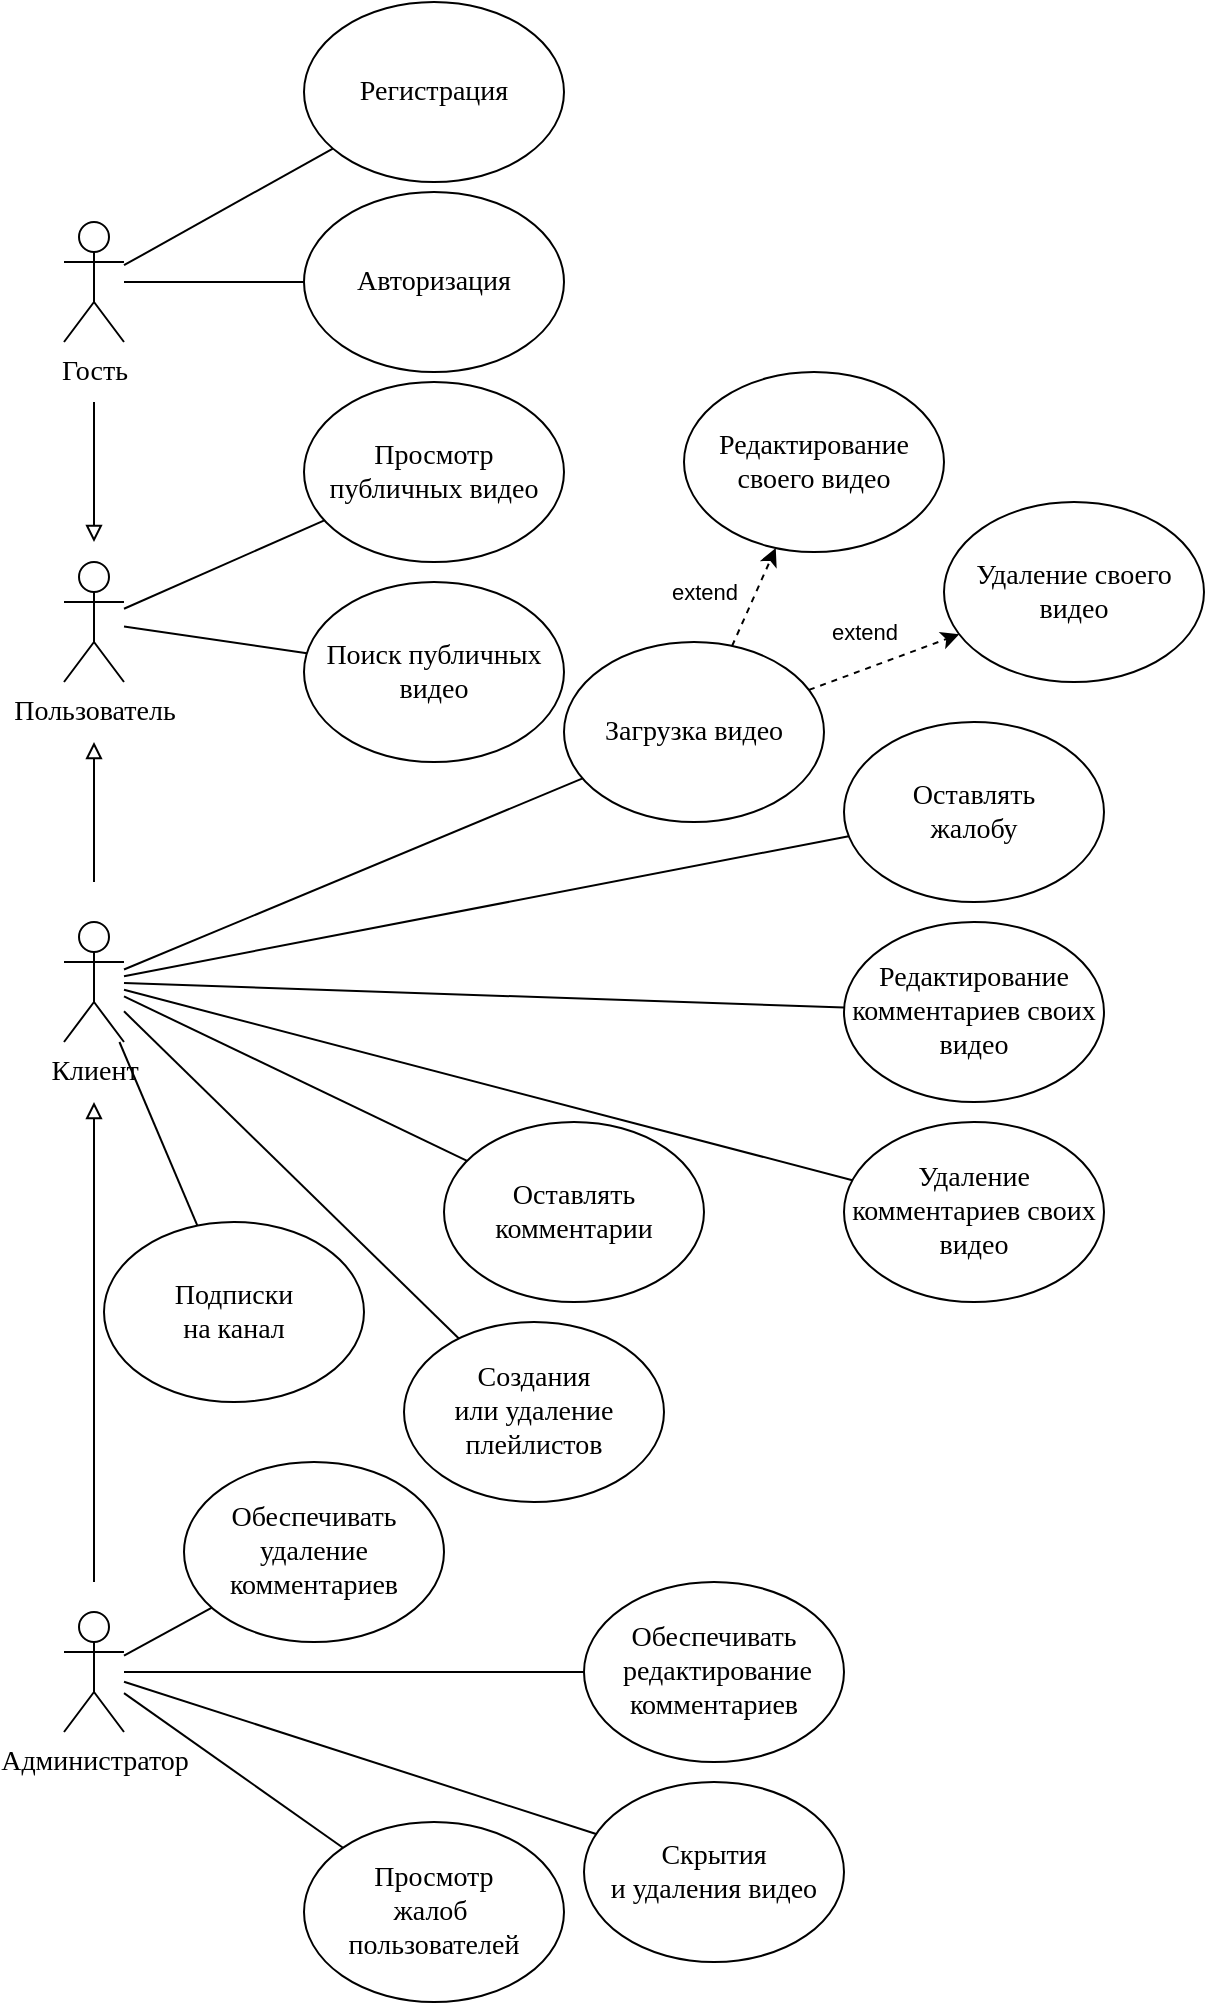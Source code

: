 <mxfile version="24.7.8">
  <diagram name="Страница — 1" id="E6bSnF_VHT4iEEO59rYy">
    <mxGraphModel dx="1313" dy="776" grid="1" gridSize="10" guides="1" tooltips="1" connect="1" arrows="1" fold="1" page="1" pageScale="1" pageWidth="827" pageHeight="1169" math="0" shadow="0">
      <root>
        <mxCell id="0" />
        <mxCell id="1" parent="0" />
        <mxCell id="4aJVaFBn8uNp1Ig8Rj45-8" style="rounded=0;orthogonalLoop=1;jettySize=auto;html=1;endArrow=none;endFill=0;" parent="1" source="4aJVaFBn8uNp1Ig8Rj45-1" target="4aJVaFBn8uNp1Ig8Rj45-6" edge="1">
          <mxGeometry relative="1" as="geometry" />
        </mxCell>
        <mxCell id="4aJVaFBn8uNp1Ig8Rj45-9" style="edgeStyle=none;shape=connector;rounded=0;orthogonalLoop=1;jettySize=auto;html=1;strokeColor=default;align=center;verticalAlign=middle;fontFamily=Helvetica;fontSize=11;fontColor=default;labelBackgroundColor=default;endArrow=none;endFill=0;" parent="1" source="4aJVaFBn8uNp1Ig8Rj45-1" target="4aJVaFBn8uNp1Ig8Rj45-7" edge="1">
          <mxGeometry relative="1" as="geometry" />
        </mxCell>
        <mxCell id="4aJVaFBn8uNp1Ig8Rj45-1" value="Пользователь" style="shape=umlActor;verticalLabelPosition=bottom;verticalAlign=top;html=1;outlineConnect=0;fontFamily=Times New Roman;fontSize=14;" parent="1" vertex="1">
          <mxGeometry x="40" y="310" width="30" height="60" as="geometry" />
        </mxCell>
        <mxCell id="4aJVaFBn8uNp1Ig8Rj45-13" style="edgeStyle=none;shape=connector;rounded=0;orthogonalLoop=1;jettySize=auto;html=1;strokeColor=default;align=center;verticalAlign=middle;fontFamily=Helvetica;fontSize=11;fontColor=default;labelBackgroundColor=default;endArrow=none;endFill=0;" parent="1" source="4aJVaFBn8uNp1Ig8Rj45-2" target="4aJVaFBn8uNp1Ig8Rj45-10" edge="1">
          <mxGeometry relative="1" as="geometry" />
        </mxCell>
        <mxCell id="4aJVaFBn8uNp1Ig8Rj45-14" style="edgeStyle=none;shape=connector;rounded=0;orthogonalLoop=1;jettySize=auto;html=1;strokeColor=default;align=center;verticalAlign=middle;fontFamily=Helvetica;fontSize=11;fontColor=default;labelBackgroundColor=default;endArrow=none;endFill=0;" parent="1" source="4aJVaFBn8uNp1Ig8Rj45-2" target="4aJVaFBn8uNp1Ig8Rj45-11" edge="1">
          <mxGeometry relative="1" as="geometry" />
        </mxCell>
        <mxCell id="4aJVaFBn8uNp1Ig8Rj45-15" style="edgeStyle=none;shape=connector;rounded=0;orthogonalLoop=1;jettySize=auto;html=1;strokeColor=default;align=center;verticalAlign=middle;fontFamily=Helvetica;fontSize=11;fontColor=default;labelBackgroundColor=default;endArrow=block;endFill=0;" parent="1" edge="1">
          <mxGeometry relative="1" as="geometry">
            <mxPoint x="55" y="230" as="sourcePoint" />
            <mxPoint x="55" y="300" as="targetPoint" />
          </mxGeometry>
        </mxCell>
        <mxCell id="4aJVaFBn8uNp1Ig8Rj45-2" value="Гость" style="shape=umlActor;verticalLabelPosition=bottom;verticalAlign=top;html=1;outlineConnect=0;fontFamily=Times New Roman;fontSize=14;" parent="1" vertex="1">
          <mxGeometry x="40" y="140" width="30" height="60" as="geometry" />
        </mxCell>
        <mxCell id="4aJVaFBn8uNp1Ig8Rj45-16" style="edgeStyle=none;shape=connector;rounded=0;orthogonalLoop=1;jettySize=auto;html=1;strokeColor=default;align=center;verticalAlign=middle;fontFamily=Helvetica;fontSize=11;fontColor=default;labelBackgroundColor=default;endArrow=block;endFill=0;" parent="1" edge="1">
          <mxGeometry relative="1" as="geometry">
            <mxPoint x="55" y="470" as="sourcePoint" />
            <mxPoint x="55" y="400" as="targetPoint" />
          </mxGeometry>
        </mxCell>
        <mxCell id="4aJVaFBn8uNp1Ig8Rj45-27" style="edgeStyle=none;shape=connector;rounded=0;orthogonalLoop=1;jettySize=auto;html=1;strokeColor=default;align=center;verticalAlign=middle;fontFamily=Helvetica;fontSize=11;fontColor=default;labelBackgroundColor=default;endArrow=none;endFill=0;" parent="1" source="4aJVaFBn8uNp1Ig8Rj45-3" target="4aJVaFBn8uNp1Ig8Rj45-18" edge="1">
          <mxGeometry relative="1" as="geometry" />
        </mxCell>
        <mxCell id="4aJVaFBn8uNp1Ig8Rj45-28" style="edgeStyle=none;shape=connector;rounded=0;orthogonalLoop=1;jettySize=auto;html=1;strokeColor=default;align=center;verticalAlign=middle;fontFamily=Helvetica;fontSize=11;fontColor=default;labelBackgroundColor=default;endArrow=none;endFill=0;" parent="1" source="4aJVaFBn8uNp1Ig8Rj45-3" target="4aJVaFBn8uNp1Ig8Rj45-20" edge="1">
          <mxGeometry relative="1" as="geometry" />
        </mxCell>
        <mxCell id="4aJVaFBn8uNp1Ig8Rj45-29" style="edgeStyle=none;shape=connector;rounded=0;orthogonalLoop=1;jettySize=auto;html=1;strokeColor=default;align=center;verticalAlign=middle;fontFamily=Helvetica;fontSize=11;fontColor=default;labelBackgroundColor=default;endArrow=none;endFill=0;" parent="1" source="4aJVaFBn8uNp1Ig8Rj45-3" target="4aJVaFBn8uNp1Ig8Rj45-19" edge="1">
          <mxGeometry relative="1" as="geometry" />
        </mxCell>
        <mxCell id="4aJVaFBn8uNp1Ig8Rj45-30" style="edgeStyle=none;shape=connector;rounded=0;orthogonalLoop=1;jettySize=auto;html=1;strokeColor=default;align=center;verticalAlign=middle;fontFamily=Helvetica;fontSize=11;fontColor=default;labelBackgroundColor=default;endArrow=none;endFill=0;" parent="1" source="4aJVaFBn8uNp1Ig8Rj45-3" target="4aJVaFBn8uNp1Ig8Rj45-22" edge="1">
          <mxGeometry relative="1" as="geometry" />
        </mxCell>
        <mxCell id="4aJVaFBn8uNp1Ig8Rj45-31" style="edgeStyle=none;shape=connector;rounded=0;orthogonalLoop=1;jettySize=auto;html=1;strokeColor=default;align=center;verticalAlign=middle;fontFamily=Helvetica;fontSize=11;fontColor=default;labelBackgroundColor=default;endArrow=none;endFill=0;" parent="1" source="4aJVaFBn8uNp1Ig8Rj45-3" target="4aJVaFBn8uNp1Ig8Rj45-23" edge="1">
          <mxGeometry relative="1" as="geometry" />
        </mxCell>
        <mxCell id="4aJVaFBn8uNp1Ig8Rj45-32" style="edgeStyle=none;shape=connector;rounded=0;orthogonalLoop=1;jettySize=auto;html=1;strokeColor=default;align=center;verticalAlign=middle;fontFamily=Helvetica;fontSize=11;fontColor=default;labelBackgroundColor=default;endArrow=none;endFill=0;" parent="1" source="4aJVaFBn8uNp1Ig8Rj45-3" target="4aJVaFBn8uNp1Ig8Rj45-21" edge="1">
          <mxGeometry relative="1" as="geometry" />
        </mxCell>
        <mxCell id="OGg3-De7Xh_WR3DLhuEM-7" style="edgeStyle=none;rounded=0;orthogonalLoop=1;jettySize=auto;html=1;endArrow=none;endFill=0;" edge="1" parent="1" source="4aJVaFBn8uNp1Ig8Rj45-3" target="OGg3-De7Xh_WR3DLhuEM-3">
          <mxGeometry relative="1" as="geometry" />
        </mxCell>
        <mxCell id="4aJVaFBn8uNp1Ig8Rj45-3" value="Клиент" style="shape=umlActor;verticalLabelPosition=bottom;verticalAlign=top;html=1;outlineConnect=0;fontFamily=Times New Roman;fontSize=14;" parent="1" vertex="1">
          <mxGeometry x="40" y="490" width="30" height="60" as="geometry" />
        </mxCell>
        <mxCell id="4aJVaFBn8uNp1Ig8Rj45-17" style="edgeStyle=none;shape=connector;rounded=0;orthogonalLoop=1;jettySize=auto;html=1;strokeColor=default;align=center;verticalAlign=middle;fontFamily=Helvetica;fontSize=11;fontColor=default;labelBackgroundColor=default;endArrow=block;endFill=0;" parent="1" edge="1">
          <mxGeometry relative="1" as="geometry">
            <mxPoint x="55" y="820" as="sourcePoint" />
            <mxPoint x="55" y="580" as="targetPoint" />
          </mxGeometry>
        </mxCell>
        <mxCell id="4aJVaFBn8uNp1Ig8Rj45-33" style="edgeStyle=none;shape=connector;rounded=0;orthogonalLoop=1;jettySize=auto;html=1;strokeColor=default;align=center;verticalAlign=middle;fontFamily=Helvetica;fontSize=11;fontColor=default;labelBackgroundColor=default;endArrow=none;endFill=0;" parent="1" source="4aJVaFBn8uNp1Ig8Rj45-4" target="4aJVaFBn8uNp1Ig8Rj45-24" edge="1">
          <mxGeometry relative="1" as="geometry" />
        </mxCell>
        <mxCell id="4aJVaFBn8uNp1Ig8Rj45-34" style="edgeStyle=none;shape=connector;rounded=0;orthogonalLoop=1;jettySize=auto;html=1;strokeColor=default;align=center;verticalAlign=middle;fontFamily=Helvetica;fontSize=11;fontColor=default;labelBackgroundColor=default;endArrow=none;endFill=0;" parent="1" source="4aJVaFBn8uNp1Ig8Rj45-4" target="4aJVaFBn8uNp1Ig8Rj45-25" edge="1">
          <mxGeometry relative="1" as="geometry" />
        </mxCell>
        <mxCell id="4aJVaFBn8uNp1Ig8Rj45-35" style="edgeStyle=none;shape=connector;rounded=0;orthogonalLoop=1;jettySize=auto;html=1;strokeColor=default;align=center;verticalAlign=middle;fontFamily=Helvetica;fontSize=11;fontColor=default;labelBackgroundColor=default;endArrow=none;endFill=0;" parent="1" source="4aJVaFBn8uNp1Ig8Rj45-4" target="4aJVaFBn8uNp1Ig8Rj45-26" edge="1">
          <mxGeometry relative="1" as="geometry" />
        </mxCell>
        <mxCell id="OGg3-De7Xh_WR3DLhuEM-14" style="edgeStyle=none;shape=connector;rounded=0;orthogonalLoop=1;jettySize=auto;html=1;strokeColor=default;align=center;verticalAlign=middle;fontFamily=Helvetica;fontSize=11;fontColor=default;labelBackgroundColor=default;endArrow=none;endFill=0;" edge="1" parent="1" source="4aJVaFBn8uNp1Ig8Rj45-4" target="OGg3-De7Xh_WR3DLhuEM-13">
          <mxGeometry relative="1" as="geometry" />
        </mxCell>
        <mxCell id="4aJVaFBn8uNp1Ig8Rj45-4" value="Администратор" style="shape=umlActor;verticalLabelPosition=bottom;verticalAlign=top;html=1;outlineConnect=0;fontFamily=Times New Roman;fontSize=14;" parent="1" vertex="1">
          <mxGeometry x="40" y="835" width="30" height="60" as="geometry" />
        </mxCell>
        <mxCell id="4aJVaFBn8uNp1Ig8Rj45-6" value="Просмотр публичных видео" style="ellipse;whiteSpace=wrap;html=1;fontFamily=Times New Roman;fontSize=14;" parent="1" vertex="1">
          <mxGeometry x="160" y="220" width="130" height="90" as="geometry" />
        </mxCell>
        <mxCell id="4aJVaFBn8uNp1Ig8Rj45-7" value="Поиск публичных видео" style="ellipse;whiteSpace=wrap;html=1;fontFamily=Times New Roman;fontSize=14;" parent="1" vertex="1">
          <mxGeometry x="160" y="320" width="130" height="90" as="geometry" />
        </mxCell>
        <mxCell id="4aJVaFBn8uNp1Ig8Rj45-10" value="Регистрация" style="ellipse;whiteSpace=wrap;html=1;fontFamily=Times New Roman;fontSize=14;" parent="1" vertex="1">
          <mxGeometry x="160" y="30" width="130" height="90" as="geometry" />
        </mxCell>
        <mxCell id="4aJVaFBn8uNp1Ig8Rj45-11" value="Авторизация" style="ellipse;whiteSpace=wrap;html=1;fontFamily=Times New Roman;fontSize=14;" parent="1" vertex="1">
          <mxGeometry x="160" y="125" width="130" height="90" as="geometry" />
        </mxCell>
        <mxCell id="OGg3-De7Xh_WR3DLhuEM-8" style="edgeStyle=none;shape=connector;rounded=0;orthogonalLoop=1;jettySize=auto;html=1;strokeColor=default;align=center;verticalAlign=middle;fontFamily=Helvetica;fontSize=11;fontColor=default;labelBackgroundColor=default;endArrow=classic;endFill=1;dashed=1;" edge="1" parent="1" source="4aJVaFBn8uNp1Ig8Rj45-18" target="OGg3-De7Xh_WR3DLhuEM-2">
          <mxGeometry relative="1" as="geometry" />
        </mxCell>
        <mxCell id="OGg3-De7Xh_WR3DLhuEM-9" style="edgeStyle=none;shape=connector;rounded=0;orthogonalLoop=1;jettySize=auto;html=1;strokeColor=default;align=center;verticalAlign=middle;fontFamily=Helvetica;fontSize=11;fontColor=default;labelBackgroundColor=default;endArrow=classic;endFill=1;dashed=1;" edge="1" parent="1" source="4aJVaFBn8uNp1Ig8Rj45-18" target="OGg3-De7Xh_WR3DLhuEM-1">
          <mxGeometry relative="1" as="geometry" />
        </mxCell>
        <mxCell id="OGg3-De7Xh_WR3DLhuEM-10" value="&lt;div style=&quot;text-align: start;&quot;&gt;&lt;br&gt;&lt;/div&gt;" style="edgeLabel;html=1;align=center;verticalAlign=middle;resizable=0;points=[];fontFamily=Helvetica;fontSize=11;fontColor=default;labelBackgroundColor=default;" vertex="1" connectable="0" parent="OGg3-De7Xh_WR3DLhuEM-9">
          <mxGeometry x="-0.018" y="3" relative="1" as="geometry">
            <mxPoint as="offset" />
          </mxGeometry>
        </mxCell>
        <mxCell id="4aJVaFBn8uNp1Ig8Rj45-18" value="&lt;span style=&quot;font-family: &amp;quot;Times New Roman&amp;quot;, serif;&quot;&gt;Загрузка&amp;nbsp;видео&lt;/span&gt;" style="ellipse;whiteSpace=wrap;html=1;fontFamily=Times New Roman;fontSize=14;" parent="1" vertex="1">
          <mxGeometry x="290" y="350" width="130" height="90" as="geometry" />
        </mxCell>
        <mxCell id="4aJVaFBn8uNp1Ig8Rj45-19" value="&lt;span style=&quot;font-size: 14px; font-family: &amp;quot;Times New Roman&amp;quot;, serif;&quot;&gt;Оставлять&lt;br style=&quot;font-size: 14px;&quot;&gt;комментарии&lt;/span&gt;" style="ellipse;whiteSpace=wrap;html=1;fontFamily=Times New Roman;fontSize=14;" parent="1" vertex="1">
          <mxGeometry x="230" y="590" width="130" height="90" as="geometry" />
        </mxCell>
        <mxCell id="4aJVaFBn8uNp1Ig8Rj45-20" value="&lt;span style=&quot;font-size: 14px; font-family: &amp;quot;Times New Roman&amp;quot;, serif;&quot;&gt;Оставлять&lt;br style=&quot;font-size: 14px;&quot;&gt;жалобу&lt;/span&gt;" style="ellipse;whiteSpace=wrap;html=1;fontFamily=Times New Roman;fontSize=14;" parent="1" vertex="1">
          <mxGeometry x="430" y="390" width="130" height="90" as="geometry" />
        </mxCell>
        <mxCell id="4aJVaFBn8uNp1Ig8Rj45-21" value="&lt;span style=&quot;font-size: 14px; font-family: &amp;quot;Times New Roman&amp;quot;, serif;&quot;&gt;&amp;nbsp;Удаление&amp;nbsp;&lt;/span&gt;&lt;div&gt;&lt;span style=&quot;font-size: 14px; font-family: &amp;quot;Times New Roman&amp;quot;, serif;&quot;&gt;комментариев своих видео&lt;/span&gt;&lt;/div&gt;" style="ellipse;whiteSpace=wrap;html=1;fontFamily=Times New Roman;fontSize=14;" parent="1" vertex="1">
          <mxGeometry x="430" y="590" width="130" height="90" as="geometry" />
        </mxCell>
        <mxCell id="4aJVaFBn8uNp1Ig8Rj45-22" value="&lt;span style=&quot;font-size: 14px; font-family: &amp;quot;Times New Roman&amp;quot;, serif;&quot;&gt;Подписки&lt;br style=&quot;font-size: 14px;&quot;&gt;на канал&lt;/span&gt;" style="ellipse;whiteSpace=wrap;html=1;fontFamily=Times New Roman;fontSize=14;" parent="1" vertex="1">
          <mxGeometry x="60" y="640" width="130" height="90" as="geometry" />
        </mxCell>
        <mxCell id="4aJVaFBn8uNp1Ig8Rj45-23" value="&lt;span style=&quot;font-size: 14px; font-family: &amp;quot;Times New Roman&amp;quot;, serif;&quot;&gt;Создания&lt;br style=&quot;font-size: 14px;&quot;&gt;или удаление плейлистов&lt;/span&gt;" style="ellipse;whiteSpace=wrap;html=1;fontFamily=Times New Roman;fontSize=14;" parent="1" vertex="1">
          <mxGeometry x="210" y="690" width="130" height="90" as="geometry" />
        </mxCell>
        <mxCell id="4aJVaFBn8uNp1Ig8Rj45-24" value="&lt;span style=&quot;font-size: 14px; font-family: &amp;quot;Times New Roman&amp;quot;, serif;&quot;&gt;Скрытия&lt;br style=&quot;font-size: 14px;&quot;&gt;и удаления видео&lt;/span&gt;" style="ellipse;whiteSpace=wrap;html=1;fontFamily=Times New Roman;fontSize=14;" parent="1" vertex="1">
          <mxGeometry x="300" y="920" width="130" height="90" as="geometry" />
        </mxCell>
        <mxCell id="4aJVaFBn8uNp1Ig8Rj45-25" value="&lt;span style=&quot;font-size: 14px; font-family: &amp;quot;Times New Roman&amp;quot;, serif;&quot;&gt;Просмотр&lt;br style=&quot;font-size: 14px;&quot;&gt;жалоб&amp;nbsp;&lt;/span&gt;&lt;div&gt;&lt;span style=&quot;font-size: 14px; font-family: &amp;quot;Times New Roman&amp;quot;, serif;&quot;&gt;пользователей&lt;/span&gt;&lt;/div&gt;" style="ellipse;whiteSpace=wrap;html=1;fontFamily=Times New Roman;fontSize=14;" parent="1" vertex="1">
          <mxGeometry x="160" y="940" width="130" height="90" as="geometry" />
        </mxCell>
        <mxCell id="4aJVaFBn8uNp1Ig8Rj45-26" value="&lt;span style=&quot;font-size: 14px; font-family: &amp;quot;Times New Roman&amp;quot;, serif;&quot;&gt;Обеспечивать&lt;/span&gt;&lt;div&gt;&lt;span style=&quot;font-size: 14px; font-family: &amp;quot;Times New Roman&amp;quot;, serif;&quot;&gt;&amp;nbsp;редактирование комментариев&lt;/span&gt;&lt;/div&gt;" style="ellipse;whiteSpace=wrap;html=1;fontFamily=Times New Roman;fontSize=14;" parent="1" vertex="1">
          <mxGeometry x="300" y="820" width="130" height="90" as="geometry" />
        </mxCell>
        <mxCell id="OGg3-De7Xh_WR3DLhuEM-1" value="&lt;span style=&quot;font-family: &amp;quot;Times New Roman&amp;quot;, serif;&quot;&gt;Редактирование своего видео&lt;/span&gt;" style="ellipse;whiteSpace=wrap;html=1;fontFamily=Times New Roman;fontSize=14;" vertex="1" parent="1">
          <mxGeometry x="350" y="215" width="130" height="90" as="geometry" />
        </mxCell>
        <mxCell id="OGg3-De7Xh_WR3DLhuEM-2" value="&lt;span style=&quot;font-family: &amp;quot;Times New Roman&amp;quot;, serif;&quot;&gt;Удаление своего видео&lt;/span&gt;" style="ellipse;whiteSpace=wrap;html=1;fontFamily=Times New Roman;fontSize=14;" vertex="1" parent="1">
          <mxGeometry x="480" y="280" width="130" height="90" as="geometry" />
        </mxCell>
        <mxCell id="OGg3-De7Xh_WR3DLhuEM-3" value="&lt;span style=&quot;font-size: 14px; font-family: &amp;quot;Times New Roman&amp;quot;, serif;&quot;&gt;Редактирование комментариев своих видео&lt;/span&gt;" style="ellipse;whiteSpace=wrap;html=1;fontFamily=Times New Roman;fontSize=14;" vertex="1" parent="1">
          <mxGeometry x="430" y="490" width="130" height="90" as="geometry" />
        </mxCell>
        <mxCell id="OGg3-De7Xh_WR3DLhuEM-11" value="extend" style="text;html=1;align=center;verticalAlign=middle;resizable=0;points=[];autosize=1;strokeColor=none;fillColor=none;fontFamily=Helvetica;fontSize=11;fontColor=default;labelBackgroundColor=default;" vertex="1" parent="1">
          <mxGeometry x="330" y="310" width="60" height="30" as="geometry" />
        </mxCell>
        <mxCell id="OGg3-De7Xh_WR3DLhuEM-12" value="extend" style="text;html=1;align=center;verticalAlign=middle;resizable=0;points=[];autosize=1;strokeColor=none;fillColor=none;fontFamily=Helvetica;fontSize=11;fontColor=default;labelBackgroundColor=default;" vertex="1" parent="1">
          <mxGeometry x="410" y="330" width="60" height="30" as="geometry" />
        </mxCell>
        <mxCell id="OGg3-De7Xh_WR3DLhuEM-13" value="&lt;span style=&quot;font-size: 14px; font-family: &amp;quot;Times New Roman&amp;quot;, serif;&quot;&gt;Обеспечивать&lt;br style=&quot;font-size: 14px;&quot;&gt;удаление комментариев&lt;/span&gt;" style="ellipse;whiteSpace=wrap;html=1;fontFamily=Times New Roman;fontSize=14;" vertex="1" parent="1">
          <mxGeometry x="100" y="760" width="130" height="90" as="geometry" />
        </mxCell>
      </root>
    </mxGraphModel>
  </diagram>
</mxfile>
